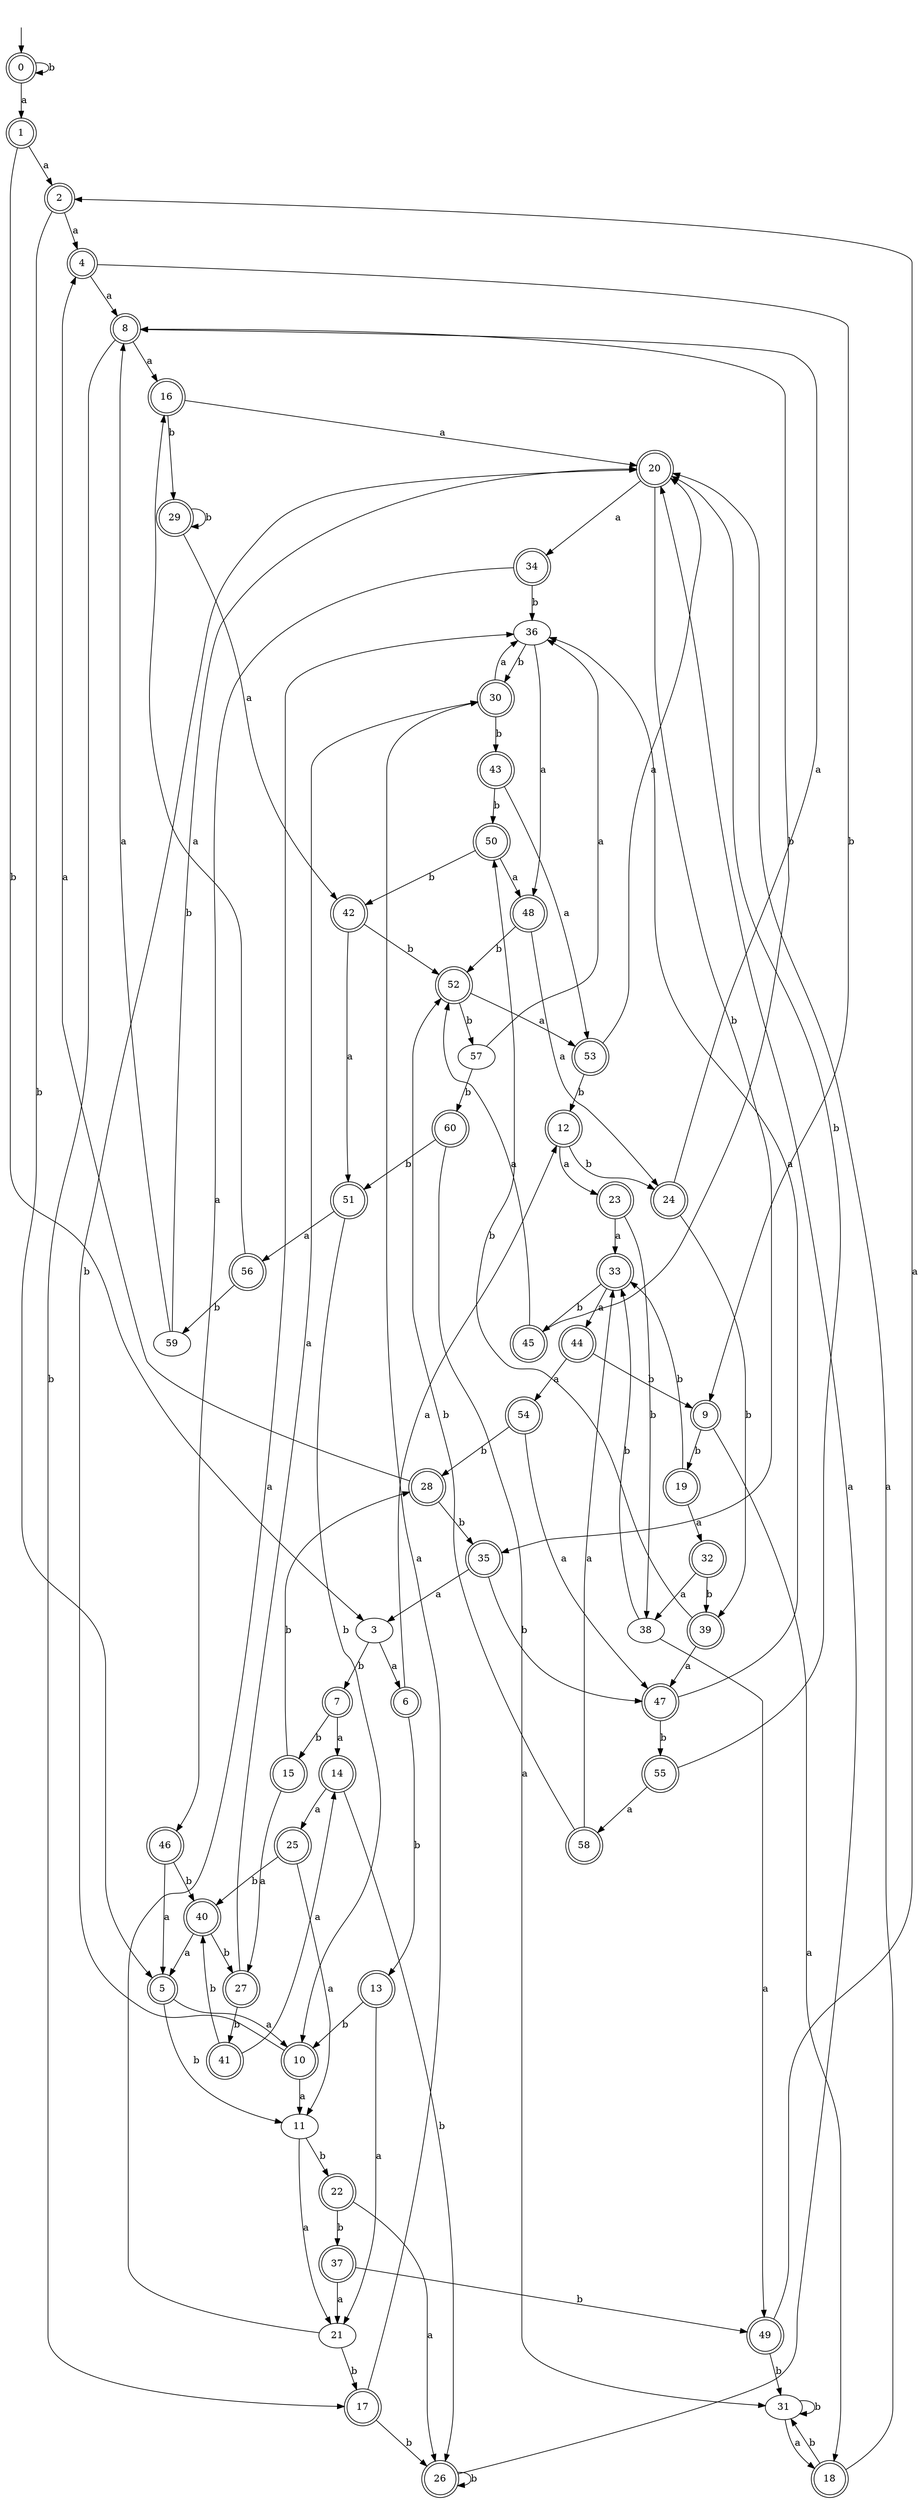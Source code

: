 digraph RandomDFA {
  __start0 [label="", shape=none];
  __start0 -> 0 [label=""];
  0 [shape=circle] [shape=doublecircle]
  0 -> 1 [label="a"]
  0 -> 0 [label="b"]
  1 [shape=doublecircle]
  1 -> 2 [label="a"]
  1 -> 3 [label="b"]
  2 [shape=doublecircle]
  2 -> 4 [label="a"]
  2 -> 5 [label="b"]
  3
  3 -> 6 [label="a"]
  3 -> 7 [label="b"]
  4 [shape=doublecircle]
  4 -> 8 [label="a"]
  4 -> 9 [label="b"]
  5 [shape=doublecircle]
  5 -> 10 [label="a"]
  5 -> 11 [label="b"]
  6 [shape=doublecircle]
  6 -> 12 [label="a"]
  6 -> 13 [label="b"]
  7 [shape=doublecircle]
  7 -> 14 [label="a"]
  7 -> 15 [label="b"]
  8 [shape=doublecircle]
  8 -> 16 [label="a"]
  8 -> 17 [label="b"]
  9 [shape=doublecircle]
  9 -> 18 [label="a"]
  9 -> 19 [label="b"]
  10 [shape=doublecircle]
  10 -> 11 [label="a"]
  10 -> 20 [label="b"]
  11
  11 -> 21 [label="a"]
  11 -> 22 [label="b"]
  12 [shape=doublecircle]
  12 -> 23 [label="a"]
  12 -> 24 [label="b"]
  13 [shape=doublecircle]
  13 -> 21 [label="a"]
  13 -> 10 [label="b"]
  14 [shape=doublecircle]
  14 -> 25 [label="a"]
  14 -> 26 [label="b"]
  15 [shape=doublecircle]
  15 -> 27 [label="a"]
  15 -> 28 [label="b"]
  16 [shape=doublecircle]
  16 -> 20 [label="a"]
  16 -> 29 [label="b"]
  17 [shape=doublecircle]
  17 -> 30 [label="a"]
  17 -> 26 [label="b"]
  18 [shape=doublecircle]
  18 -> 20 [label="a"]
  18 -> 31 [label="b"]
  19 [shape=doublecircle]
  19 -> 32 [label="a"]
  19 -> 33 [label="b"]
  20 [shape=doublecircle]
  20 -> 34 [label="a"]
  20 -> 35 [label="b"]
  21
  21 -> 36 [label="a"]
  21 -> 17 [label="b"]
  22 [shape=doublecircle]
  22 -> 26 [label="a"]
  22 -> 37 [label="b"]
  23 [shape=doublecircle]
  23 -> 33 [label="a"]
  23 -> 38 [label="b"]
  24 [shape=doublecircle]
  24 -> 8 [label="a"]
  24 -> 39 [label="b"]
  25 [shape=doublecircle]
  25 -> 11 [label="a"]
  25 -> 40 [label="b"]
  26 [shape=doublecircle]
  26 -> 20 [label="a"]
  26 -> 26 [label="b"]
  27 [shape=doublecircle]
  27 -> 30 [label="a"]
  27 -> 41 [label="b"]
  28 [shape=doublecircle]
  28 -> 4 [label="a"]
  28 -> 35 [label="b"]
  29 [shape=doublecircle]
  29 -> 42 [label="a"]
  29 -> 29 [label="b"]
  30 [shape=doublecircle]
  30 -> 36 [label="a"]
  30 -> 43 [label="b"]
  31
  31 -> 18 [label="a"]
  31 -> 31 [label="b"]
  32 [shape=doublecircle]
  32 -> 38 [label="a"]
  32 -> 39 [label="b"]
  33 [shape=doublecircle]
  33 -> 44 [label="a"]
  33 -> 45 [label="b"]
  34 [shape=doublecircle]
  34 -> 46 [label="a"]
  34 -> 36 [label="b"]
  35 [shape=doublecircle]
  35 -> 3 [label="a"]
  35 -> 47 [label="b"]
  36
  36 -> 48 [label="a"]
  36 -> 30 [label="b"]
  37 [shape=doublecircle]
  37 -> 21 [label="a"]
  37 -> 49 [label="b"]
  38
  38 -> 49 [label="a"]
  38 -> 33 [label="b"]
  39 [shape=doublecircle]
  39 -> 47 [label="a"]
  39 -> 50 [label="b"]
  40 [shape=doublecircle]
  40 -> 5 [label="a"]
  40 -> 27 [label="b"]
  41 [shape=doublecircle]
  41 -> 14 [label="a"]
  41 -> 40 [label="b"]
  42 [shape=doublecircle]
  42 -> 51 [label="a"]
  42 -> 52 [label="b"]
  43 [shape=doublecircle]
  43 -> 53 [label="a"]
  43 -> 50 [label="b"]
  44 [shape=doublecircle]
  44 -> 54 [label="a"]
  44 -> 9 [label="b"]
  45 [shape=doublecircle]
  45 -> 52 [label="a"]
  45 -> 8 [label="b"]
  46 [shape=doublecircle]
  46 -> 5 [label="a"]
  46 -> 40 [label="b"]
  47 [shape=doublecircle]
  47 -> 36 [label="a"]
  47 -> 55 [label="b"]
  48 [shape=doublecircle]
  48 -> 24 [label="a"]
  48 -> 52 [label="b"]
  49 [shape=doublecircle]
  49 -> 2 [label="a"]
  49 -> 31 [label="b"]
  50 [shape=doublecircle]
  50 -> 48 [label="a"]
  50 -> 42 [label="b"]
  51 [shape=doublecircle]
  51 -> 56 [label="a"]
  51 -> 10 [label="b"]
  52 [shape=doublecircle]
  52 -> 53 [label="a"]
  52 -> 57 [label="b"]
  53 [shape=doublecircle]
  53 -> 20 [label="a"]
  53 -> 12 [label="b"]
  54 [shape=doublecircle]
  54 -> 47 [label="a"]
  54 -> 28 [label="b"]
  55 [shape=doublecircle]
  55 -> 58 [label="a"]
  55 -> 20 [label="b"]
  56 [shape=doublecircle]
  56 -> 16 [label="a"]
  56 -> 59 [label="b"]
  57
  57 -> 36 [label="a"]
  57 -> 60 [label="b"]
  58 [shape=doublecircle]
  58 -> 33 [label="a"]
  58 -> 52 [label="b"]
  59
  59 -> 8 [label="a"]
  59 -> 20 [label="b"]
  60 [shape=doublecircle]
  60 -> 31 [label="a"]
  60 -> 51 [label="b"]
}
